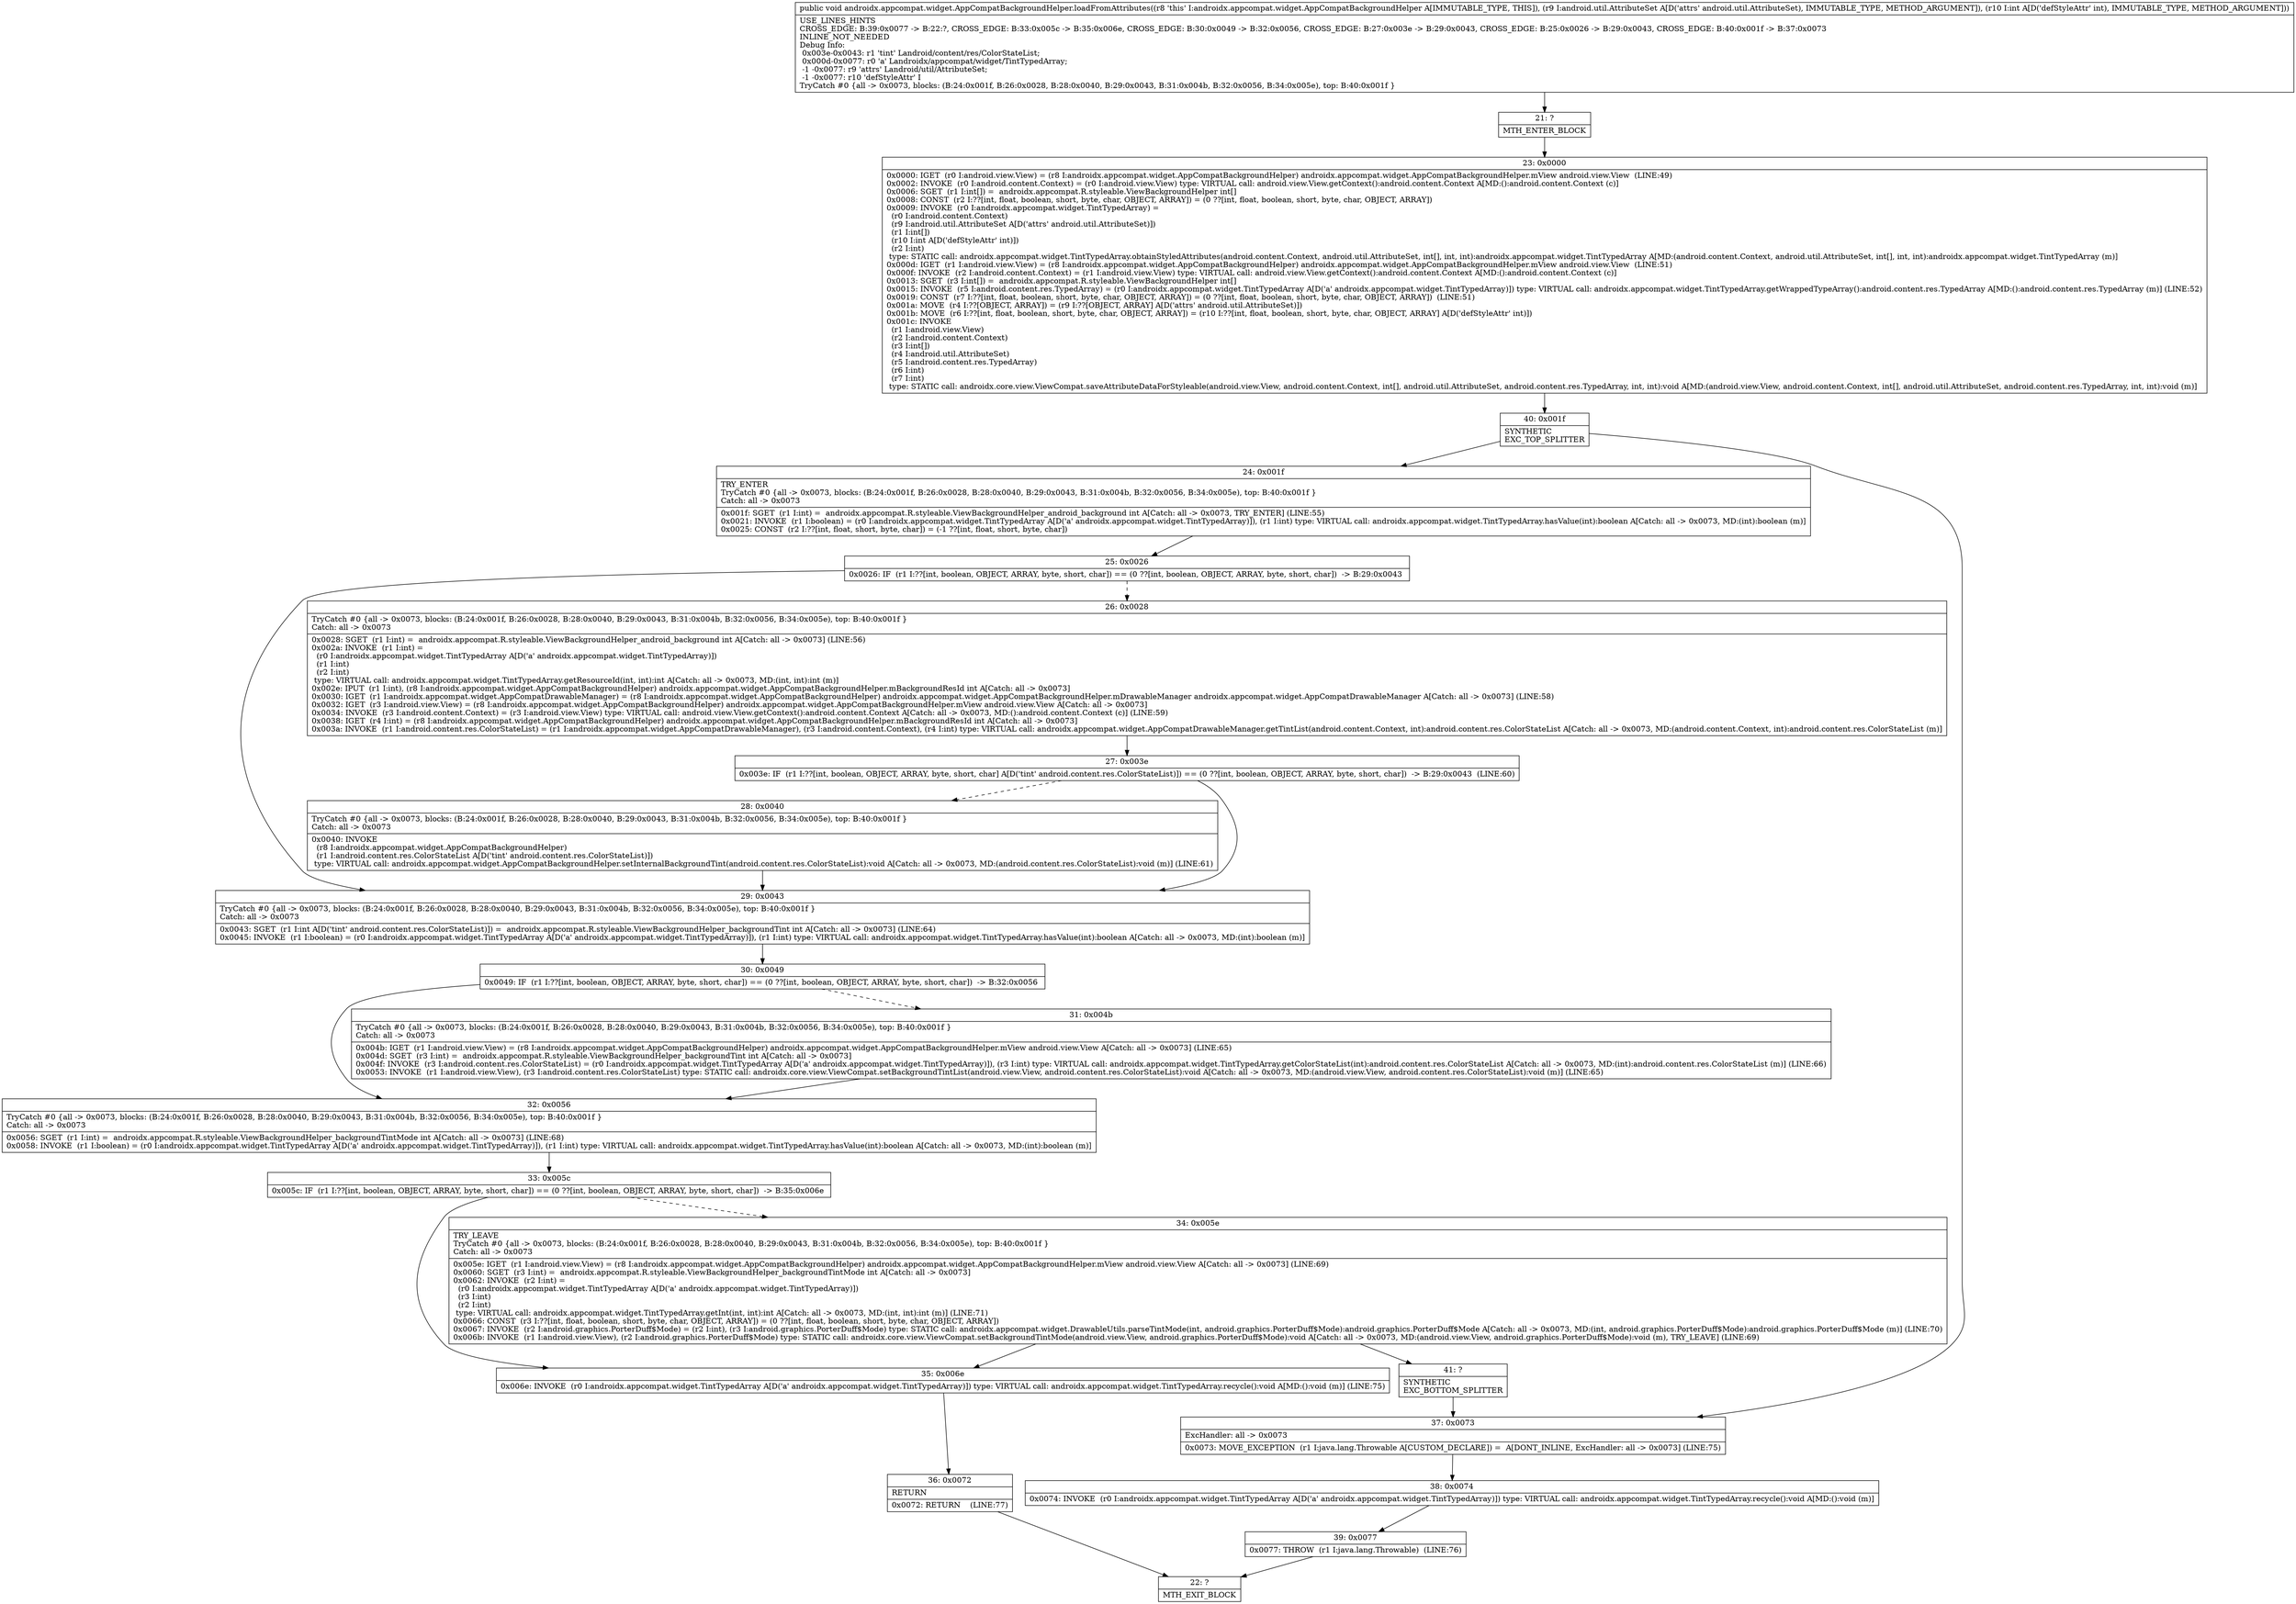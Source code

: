 digraph "CFG forandroidx.appcompat.widget.AppCompatBackgroundHelper.loadFromAttributes(Landroid\/util\/AttributeSet;I)V" {
Node_21 [shape=record,label="{21\:\ ?|MTH_ENTER_BLOCK\l}"];
Node_23 [shape=record,label="{23\:\ 0x0000|0x0000: IGET  (r0 I:android.view.View) = (r8 I:androidx.appcompat.widget.AppCompatBackgroundHelper) androidx.appcompat.widget.AppCompatBackgroundHelper.mView android.view.View  (LINE:49)\l0x0002: INVOKE  (r0 I:android.content.Context) = (r0 I:android.view.View) type: VIRTUAL call: android.view.View.getContext():android.content.Context A[MD:():android.content.Context (c)]\l0x0006: SGET  (r1 I:int[]) =  androidx.appcompat.R.styleable.ViewBackgroundHelper int[] \l0x0008: CONST  (r2 I:??[int, float, boolean, short, byte, char, OBJECT, ARRAY]) = (0 ??[int, float, boolean, short, byte, char, OBJECT, ARRAY]) \l0x0009: INVOKE  (r0 I:androidx.appcompat.widget.TintTypedArray) = \l  (r0 I:android.content.Context)\l  (r9 I:android.util.AttributeSet A[D('attrs' android.util.AttributeSet)])\l  (r1 I:int[])\l  (r10 I:int A[D('defStyleAttr' int)])\l  (r2 I:int)\l type: STATIC call: androidx.appcompat.widget.TintTypedArray.obtainStyledAttributes(android.content.Context, android.util.AttributeSet, int[], int, int):androidx.appcompat.widget.TintTypedArray A[MD:(android.content.Context, android.util.AttributeSet, int[], int, int):androidx.appcompat.widget.TintTypedArray (m)]\l0x000d: IGET  (r1 I:android.view.View) = (r8 I:androidx.appcompat.widget.AppCompatBackgroundHelper) androidx.appcompat.widget.AppCompatBackgroundHelper.mView android.view.View  (LINE:51)\l0x000f: INVOKE  (r2 I:android.content.Context) = (r1 I:android.view.View) type: VIRTUAL call: android.view.View.getContext():android.content.Context A[MD:():android.content.Context (c)]\l0x0013: SGET  (r3 I:int[]) =  androidx.appcompat.R.styleable.ViewBackgroundHelper int[] \l0x0015: INVOKE  (r5 I:android.content.res.TypedArray) = (r0 I:androidx.appcompat.widget.TintTypedArray A[D('a' androidx.appcompat.widget.TintTypedArray)]) type: VIRTUAL call: androidx.appcompat.widget.TintTypedArray.getWrappedTypeArray():android.content.res.TypedArray A[MD:():android.content.res.TypedArray (m)] (LINE:52)\l0x0019: CONST  (r7 I:??[int, float, boolean, short, byte, char, OBJECT, ARRAY]) = (0 ??[int, float, boolean, short, byte, char, OBJECT, ARRAY])  (LINE:51)\l0x001a: MOVE  (r4 I:??[OBJECT, ARRAY]) = (r9 I:??[OBJECT, ARRAY] A[D('attrs' android.util.AttributeSet)]) \l0x001b: MOVE  (r6 I:??[int, float, boolean, short, byte, char, OBJECT, ARRAY]) = (r10 I:??[int, float, boolean, short, byte, char, OBJECT, ARRAY] A[D('defStyleAttr' int)]) \l0x001c: INVOKE  \l  (r1 I:android.view.View)\l  (r2 I:android.content.Context)\l  (r3 I:int[])\l  (r4 I:android.util.AttributeSet)\l  (r5 I:android.content.res.TypedArray)\l  (r6 I:int)\l  (r7 I:int)\l type: STATIC call: androidx.core.view.ViewCompat.saveAttributeDataForStyleable(android.view.View, android.content.Context, int[], android.util.AttributeSet, android.content.res.TypedArray, int, int):void A[MD:(android.view.View, android.content.Context, int[], android.util.AttributeSet, android.content.res.TypedArray, int, int):void (m)]\l}"];
Node_40 [shape=record,label="{40\:\ 0x001f|SYNTHETIC\lEXC_TOP_SPLITTER\l}"];
Node_24 [shape=record,label="{24\:\ 0x001f|TRY_ENTER\lTryCatch #0 \{all \-\> 0x0073, blocks: (B:24:0x001f, B:26:0x0028, B:28:0x0040, B:29:0x0043, B:31:0x004b, B:32:0x0056, B:34:0x005e), top: B:40:0x001f \}\lCatch: all \-\> 0x0073\l|0x001f: SGET  (r1 I:int) =  androidx.appcompat.R.styleable.ViewBackgroundHelper_android_background int A[Catch: all \-\> 0x0073, TRY_ENTER] (LINE:55)\l0x0021: INVOKE  (r1 I:boolean) = (r0 I:androidx.appcompat.widget.TintTypedArray A[D('a' androidx.appcompat.widget.TintTypedArray)]), (r1 I:int) type: VIRTUAL call: androidx.appcompat.widget.TintTypedArray.hasValue(int):boolean A[Catch: all \-\> 0x0073, MD:(int):boolean (m)]\l0x0025: CONST  (r2 I:??[int, float, short, byte, char]) = (\-1 ??[int, float, short, byte, char]) \l}"];
Node_25 [shape=record,label="{25\:\ 0x0026|0x0026: IF  (r1 I:??[int, boolean, OBJECT, ARRAY, byte, short, char]) == (0 ??[int, boolean, OBJECT, ARRAY, byte, short, char])  \-\> B:29:0x0043 \l}"];
Node_26 [shape=record,label="{26\:\ 0x0028|TryCatch #0 \{all \-\> 0x0073, blocks: (B:24:0x001f, B:26:0x0028, B:28:0x0040, B:29:0x0043, B:31:0x004b, B:32:0x0056, B:34:0x005e), top: B:40:0x001f \}\lCatch: all \-\> 0x0073\l|0x0028: SGET  (r1 I:int) =  androidx.appcompat.R.styleable.ViewBackgroundHelper_android_background int A[Catch: all \-\> 0x0073] (LINE:56)\l0x002a: INVOKE  (r1 I:int) = \l  (r0 I:androidx.appcompat.widget.TintTypedArray A[D('a' androidx.appcompat.widget.TintTypedArray)])\l  (r1 I:int)\l  (r2 I:int)\l type: VIRTUAL call: androidx.appcompat.widget.TintTypedArray.getResourceId(int, int):int A[Catch: all \-\> 0x0073, MD:(int, int):int (m)]\l0x002e: IPUT  (r1 I:int), (r8 I:androidx.appcompat.widget.AppCompatBackgroundHelper) androidx.appcompat.widget.AppCompatBackgroundHelper.mBackgroundResId int A[Catch: all \-\> 0x0073]\l0x0030: IGET  (r1 I:androidx.appcompat.widget.AppCompatDrawableManager) = (r8 I:androidx.appcompat.widget.AppCompatBackgroundHelper) androidx.appcompat.widget.AppCompatBackgroundHelper.mDrawableManager androidx.appcompat.widget.AppCompatDrawableManager A[Catch: all \-\> 0x0073] (LINE:58)\l0x0032: IGET  (r3 I:android.view.View) = (r8 I:androidx.appcompat.widget.AppCompatBackgroundHelper) androidx.appcompat.widget.AppCompatBackgroundHelper.mView android.view.View A[Catch: all \-\> 0x0073]\l0x0034: INVOKE  (r3 I:android.content.Context) = (r3 I:android.view.View) type: VIRTUAL call: android.view.View.getContext():android.content.Context A[Catch: all \-\> 0x0073, MD:():android.content.Context (c)] (LINE:59)\l0x0038: IGET  (r4 I:int) = (r8 I:androidx.appcompat.widget.AppCompatBackgroundHelper) androidx.appcompat.widget.AppCompatBackgroundHelper.mBackgroundResId int A[Catch: all \-\> 0x0073]\l0x003a: INVOKE  (r1 I:android.content.res.ColorStateList) = (r1 I:androidx.appcompat.widget.AppCompatDrawableManager), (r3 I:android.content.Context), (r4 I:int) type: VIRTUAL call: androidx.appcompat.widget.AppCompatDrawableManager.getTintList(android.content.Context, int):android.content.res.ColorStateList A[Catch: all \-\> 0x0073, MD:(android.content.Context, int):android.content.res.ColorStateList (m)]\l}"];
Node_27 [shape=record,label="{27\:\ 0x003e|0x003e: IF  (r1 I:??[int, boolean, OBJECT, ARRAY, byte, short, char] A[D('tint' android.content.res.ColorStateList)]) == (0 ??[int, boolean, OBJECT, ARRAY, byte, short, char])  \-\> B:29:0x0043  (LINE:60)\l}"];
Node_28 [shape=record,label="{28\:\ 0x0040|TryCatch #0 \{all \-\> 0x0073, blocks: (B:24:0x001f, B:26:0x0028, B:28:0x0040, B:29:0x0043, B:31:0x004b, B:32:0x0056, B:34:0x005e), top: B:40:0x001f \}\lCatch: all \-\> 0x0073\l|0x0040: INVOKE  \l  (r8 I:androidx.appcompat.widget.AppCompatBackgroundHelper)\l  (r1 I:android.content.res.ColorStateList A[D('tint' android.content.res.ColorStateList)])\l type: VIRTUAL call: androidx.appcompat.widget.AppCompatBackgroundHelper.setInternalBackgroundTint(android.content.res.ColorStateList):void A[Catch: all \-\> 0x0073, MD:(android.content.res.ColorStateList):void (m)] (LINE:61)\l}"];
Node_29 [shape=record,label="{29\:\ 0x0043|TryCatch #0 \{all \-\> 0x0073, blocks: (B:24:0x001f, B:26:0x0028, B:28:0x0040, B:29:0x0043, B:31:0x004b, B:32:0x0056, B:34:0x005e), top: B:40:0x001f \}\lCatch: all \-\> 0x0073\l|0x0043: SGET  (r1 I:int A[D('tint' android.content.res.ColorStateList)]) =  androidx.appcompat.R.styleable.ViewBackgroundHelper_backgroundTint int A[Catch: all \-\> 0x0073] (LINE:64)\l0x0045: INVOKE  (r1 I:boolean) = (r0 I:androidx.appcompat.widget.TintTypedArray A[D('a' androidx.appcompat.widget.TintTypedArray)]), (r1 I:int) type: VIRTUAL call: androidx.appcompat.widget.TintTypedArray.hasValue(int):boolean A[Catch: all \-\> 0x0073, MD:(int):boolean (m)]\l}"];
Node_30 [shape=record,label="{30\:\ 0x0049|0x0049: IF  (r1 I:??[int, boolean, OBJECT, ARRAY, byte, short, char]) == (0 ??[int, boolean, OBJECT, ARRAY, byte, short, char])  \-\> B:32:0x0056 \l}"];
Node_31 [shape=record,label="{31\:\ 0x004b|TryCatch #0 \{all \-\> 0x0073, blocks: (B:24:0x001f, B:26:0x0028, B:28:0x0040, B:29:0x0043, B:31:0x004b, B:32:0x0056, B:34:0x005e), top: B:40:0x001f \}\lCatch: all \-\> 0x0073\l|0x004b: IGET  (r1 I:android.view.View) = (r8 I:androidx.appcompat.widget.AppCompatBackgroundHelper) androidx.appcompat.widget.AppCompatBackgroundHelper.mView android.view.View A[Catch: all \-\> 0x0073] (LINE:65)\l0x004d: SGET  (r3 I:int) =  androidx.appcompat.R.styleable.ViewBackgroundHelper_backgroundTint int A[Catch: all \-\> 0x0073]\l0x004f: INVOKE  (r3 I:android.content.res.ColorStateList) = (r0 I:androidx.appcompat.widget.TintTypedArray A[D('a' androidx.appcompat.widget.TintTypedArray)]), (r3 I:int) type: VIRTUAL call: androidx.appcompat.widget.TintTypedArray.getColorStateList(int):android.content.res.ColorStateList A[Catch: all \-\> 0x0073, MD:(int):android.content.res.ColorStateList (m)] (LINE:66)\l0x0053: INVOKE  (r1 I:android.view.View), (r3 I:android.content.res.ColorStateList) type: STATIC call: androidx.core.view.ViewCompat.setBackgroundTintList(android.view.View, android.content.res.ColorStateList):void A[Catch: all \-\> 0x0073, MD:(android.view.View, android.content.res.ColorStateList):void (m)] (LINE:65)\l}"];
Node_32 [shape=record,label="{32\:\ 0x0056|TryCatch #0 \{all \-\> 0x0073, blocks: (B:24:0x001f, B:26:0x0028, B:28:0x0040, B:29:0x0043, B:31:0x004b, B:32:0x0056, B:34:0x005e), top: B:40:0x001f \}\lCatch: all \-\> 0x0073\l|0x0056: SGET  (r1 I:int) =  androidx.appcompat.R.styleable.ViewBackgroundHelper_backgroundTintMode int A[Catch: all \-\> 0x0073] (LINE:68)\l0x0058: INVOKE  (r1 I:boolean) = (r0 I:androidx.appcompat.widget.TintTypedArray A[D('a' androidx.appcompat.widget.TintTypedArray)]), (r1 I:int) type: VIRTUAL call: androidx.appcompat.widget.TintTypedArray.hasValue(int):boolean A[Catch: all \-\> 0x0073, MD:(int):boolean (m)]\l}"];
Node_33 [shape=record,label="{33\:\ 0x005c|0x005c: IF  (r1 I:??[int, boolean, OBJECT, ARRAY, byte, short, char]) == (0 ??[int, boolean, OBJECT, ARRAY, byte, short, char])  \-\> B:35:0x006e \l}"];
Node_34 [shape=record,label="{34\:\ 0x005e|TRY_LEAVE\lTryCatch #0 \{all \-\> 0x0073, blocks: (B:24:0x001f, B:26:0x0028, B:28:0x0040, B:29:0x0043, B:31:0x004b, B:32:0x0056, B:34:0x005e), top: B:40:0x001f \}\lCatch: all \-\> 0x0073\l|0x005e: IGET  (r1 I:android.view.View) = (r8 I:androidx.appcompat.widget.AppCompatBackgroundHelper) androidx.appcompat.widget.AppCompatBackgroundHelper.mView android.view.View A[Catch: all \-\> 0x0073] (LINE:69)\l0x0060: SGET  (r3 I:int) =  androidx.appcompat.R.styleable.ViewBackgroundHelper_backgroundTintMode int A[Catch: all \-\> 0x0073]\l0x0062: INVOKE  (r2 I:int) = \l  (r0 I:androidx.appcompat.widget.TintTypedArray A[D('a' androidx.appcompat.widget.TintTypedArray)])\l  (r3 I:int)\l  (r2 I:int)\l type: VIRTUAL call: androidx.appcompat.widget.TintTypedArray.getInt(int, int):int A[Catch: all \-\> 0x0073, MD:(int, int):int (m)] (LINE:71)\l0x0066: CONST  (r3 I:??[int, float, boolean, short, byte, char, OBJECT, ARRAY]) = (0 ??[int, float, boolean, short, byte, char, OBJECT, ARRAY]) \l0x0067: INVOKE  (r2 I:android.graphics.PorterDuff$Mode) = (r2 I:int), (r3 I:android.graphics.PorterDuff$Mode) type: STATIC call: androidx.appcompat.widget.DrawableUtils.parseTintMode(int, android.graphics.PorterDuff$Mode):android.graphics.PorterDuff$Mode A[Catch: all \-\> 0x0073, MD:(int, android.graphics.PorterDuff$Mode):android.graphics.PorterDuff$Mode (m)] (LINE:70)\l0x006b: INVOKE  (r1 I:android.view.View), (r2 I:android.graphics.PorterDuff$Mode) type: STATIC call: androidx.core.view.ViewCompat.setBackgroundTintMode(android.view.View, android.graphics.PorterDuff$Mode):void A[Catch: all \-\> 0x0073, MD:(android.view.View, android.graphics.PorterDuff$Mode):void (m), TRY_LEAVE] (LINE:69)\l}"];
Node_41 [shape=record,label="{41\:\ ?|SYNTHETIC\lEXC_BOTTOM_SPLITTER\l}"];
Node_35 [shape=record,label="{35\:\ 0x006e|0x006e: INVOKE  (r0 I:androidx.appcompat.widget.TintTypedArray A[D('a' androidx.appcompat.widget.TintTypedArray)]) type: VIRTUAL call: androidx.appcompat.widget.TintTypedArray.recycle():void A[MD:():void (m)] (LINE:75)\l}"];
Node_36 [shape=record,label="{36\:\ 0x0072|RETURN\l|0x0072: RETURN    (LINE:77)\l}"];
Node_22 [shape=record,label="{22\:\ ?|MTH_EXIT_BLOCK\l}"];
Node_37 [shape=record,label="{37\:\ 0x0073|ExcHandler: all \-\> 0x0073\l|0x0073: MOVE_EXCEPTION  (r1 I:java.lang.Throwable A[CUSTOM_DECLARE]) =  A[DONT_INLINE, ExcHandler: all \-\> 0x0073] (LINE:75)\l}"];
Node_38 [shape=record,label="{38\:\ 0x0074|0x0074: INVOKE  (r0 I:androidx.appcompat.widget.TintTypedArray A[D('a' androidx.appcompat.widget.TintTypedArray)]) type: VIRTUAL call: androidx.appcompat.widget.TintTypedArray.recycle():void A[MD:():void (m)]\l}"];
Node_39 [shape=record,label="{39\:\ 0x0077|0x0077: THROW  (r1 I:java.lang.Throwable)  (LINE:76)\l}"];
MethodNode[shape=record,label="{public void androidx.appcompat.widget.AppCompatBackgroundHelper.loadFromAttributes((r8 'this' I:androidx.appcompat.widget.AppCompatBackgroundHelper A[IMMUTABLE_TYPE, THIS]), (r9 I:android.util.AttributeSet A[D('attrs' android.util.AttributeSet), IMMUTABLE_TYPE, METHOD_ARGUMENT]), (r10 I:int A[D('defStyleAttr' int), IMMUTABLE_TYPE, METHOD_ARGUMENT]))  | USE_LINES_HINTS\lCROSS_EDGE: B:39:0x0077 \-\> B:22:?, CROSS_EDGE: B:33:0x005c \-\> B:35:0x006e, CROSS_EDGE: B:30:0x0049 \-\> B:32:0x0056, CROSS_EDGE: B:27:0x003e \-\> B:29:0x0043, CROSS_EDGE: B:25:0x0026 \-\> B:29:0x0043, CROSS_EDGE: B:40:0x001f \-\> B:37:0x0073\lINLINE_NOT_NEEDED\lDebug Info:\l  0x003e\-0x0043: r1 'tint' Landroid\/content\/res\/ColorStateList;\l  0x000d\-0x0077: r0 'a' Landroidx\/appcompat\/widget\/TintTypedArray;\l  \-1 \-0x0077: r9 'attrs' Landroid\/util\/AttributeSet;\l  \-1 \-0x0077: r10 'defStyleAttr' I\lTryCatch #0 \{all \-\> 0x0073, blocks: (B:24:0x001f, B:26:0x0028, B:28:0x0040, B:29:0x0043, B:31:0x004b, B:32:0x0056, B:34:0x005e), top: B:40:0x001f \}\l}"];
MethodNode -> Node_21;Node_21 -> Node_23;
Node_23 -> Node_40;
Node_40 -> Node_24;
Node_40 -> Node_37;
Node_24 -> Node_25;
Node_25 -> Node_26[style=dashed];
Node_25 -> Node_29;
Node_26 -> Node_27;
Node_27 -> Node_28[style=dashed];
Node_27 -> Node_29;
Node_28 -> Node_29;
Node_29 -> Node_30;
Node_30 -> Node_31[style=dashed];
Node_30 -> Node_32;
Node_31 -> Node_32;
Node_32 -> Node_33;
Node_33 -> Node_34[style=dashed];
Node_33 -> Node_35;
Node_34 -> Node_35;
Node_34 -> Node_41;
Node_41 -> Node_37;
Node_35 -> Node_36;
Node_36 -> Node_22;
Node_37 -> Node_38;
Node_38 -> Node_39;
Node_39 -> Node_22;
}


